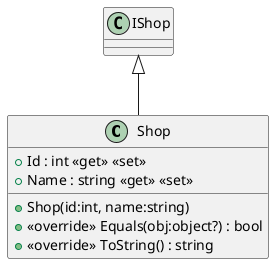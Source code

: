 @startuml
class Shop {
    + Id : int <<get>> <<set>>
    + Name : string <<get>> <<set>>
    + Shop(id:int, name:string)
    + <<override>> Equals(obj:object?) : bool
    + <<override>> ToString() : string
}
IShop <|-- Shop
@enduml
